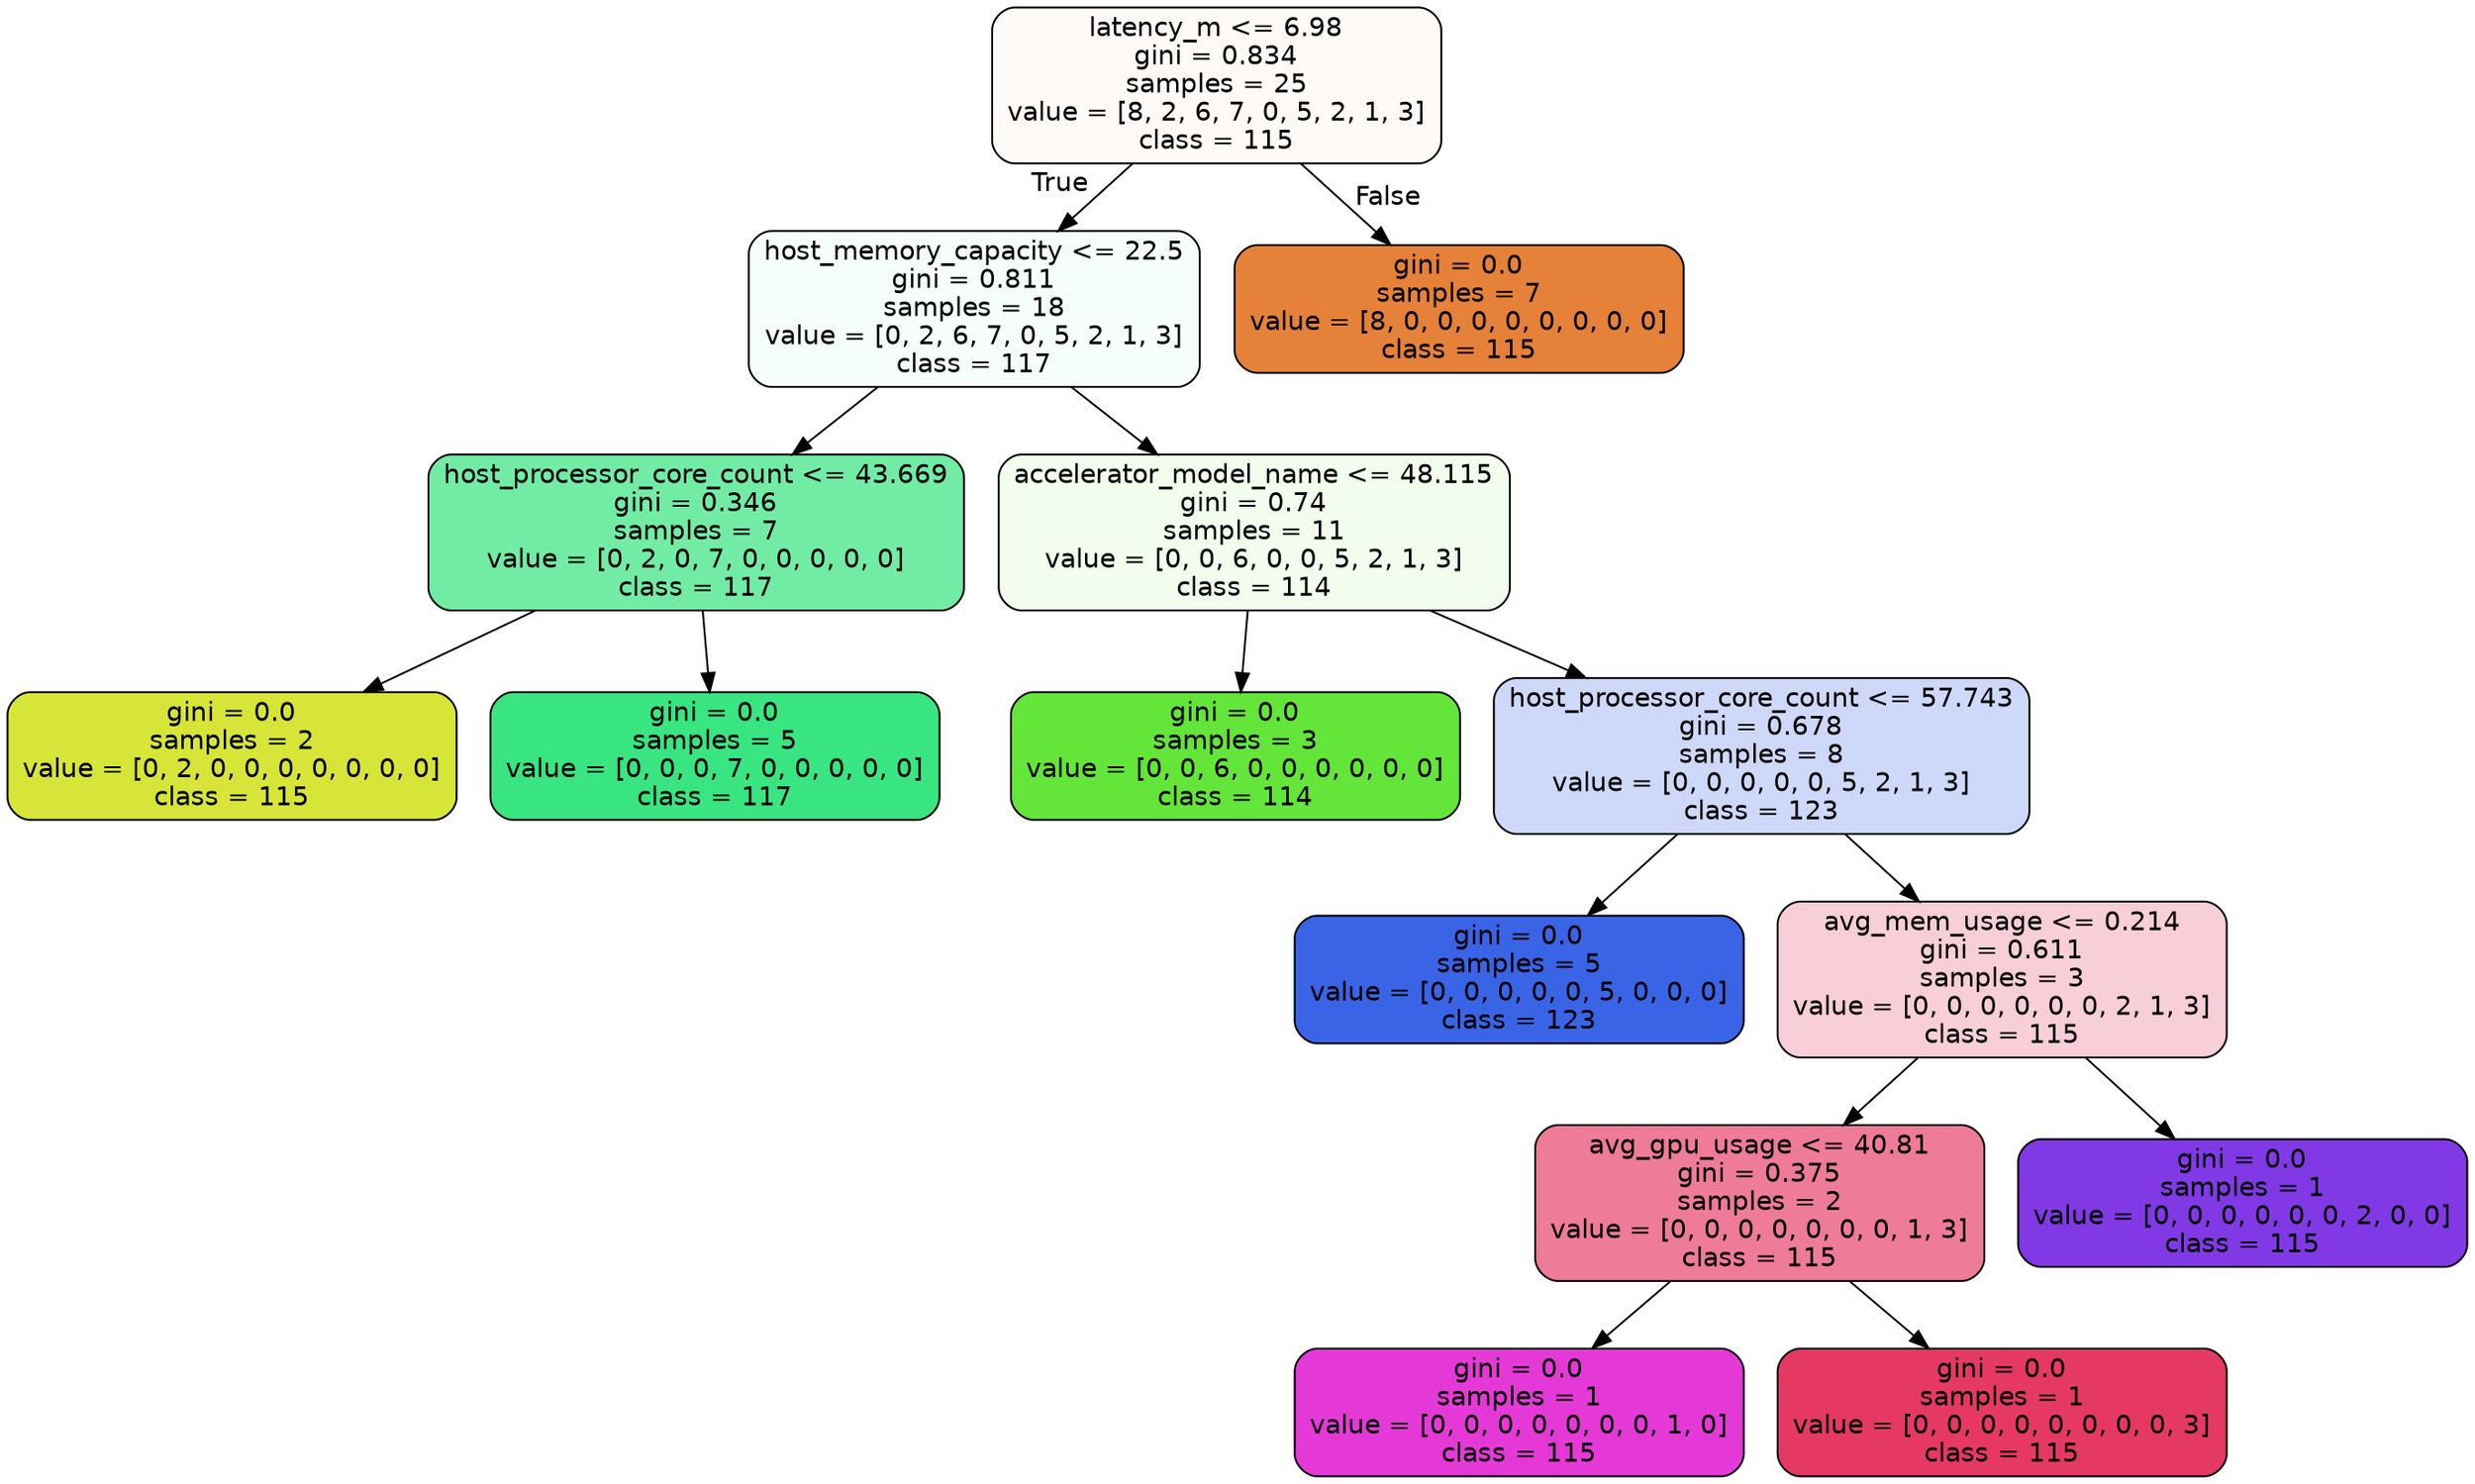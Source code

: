 digraph Tree {
node [shape=box, style="filled, rounded", color="black", fontname="helvetica"] ;
edge [fontname="helvetica"] ;
0 [label="latency_m <= 6.98\ngini = 0.834\nsamples = 25\nvalue = [8, 2, 6, 7, 0, 5, 2, 1, 3]\nclass = 115", fillcolor="#fefaf8"] ;
1 [label="host_memory_capacity <= 22.5\ngini = 0.811\nsamples = 18\nvalue = [0, 2, 6, 7, 0, 5, 2, 1, 3]\nclass = 117", fillcolor="#f5fef9"] ;
0 -> 1 [labeldistance=2.5, labelangle=45, headlabel="True"] ;
2 [label="host_processor_core_count <= 43.669\ngini = 0.346\nsamples = 7\nvalue = [0, 2, 0, 7, 0, 0, 0, 0, 0]\nclass = 117", fillcolor="#72eca5"] ;
1 -> 2 ;
3 [label="gini = 0.0\nsamples = 2\nvalue = [0, 2, 0, 0, 0, 0, 0, 0, 0]\nclass = 115", fillcolor="#d7e539"] ;
2 -> 3 ;
4 [label="gini = 0.0\nsamples = 5\nvalue = [0, 0, 0, 7, 0, 0, 0, 0, 0]\nclass = 117", fillcolor="#39e581"] ;
2 -> 4 ;
5 [label="accelerator_model_name <= 48.115\ngini = 0.74\nsamples = 11\nvalue = [0, 0, 6, 0, 0, 5, 2, 1, 3]\nclass = 114", fillcolor="#f2fdee"] ;
1 -> 5 ;
6 [label="gini = 0.0\nsamples = 3\nvalue = [0, 0, 6, 0, 0, 0, 0, 0, 0]\nclass = 114", fillcolor="#64e539"] ;
5 -> 6 ;
7 [label="host_processor_core_count <= 57.743\ngini = 0.678\nsamples = 8\nvalue = [0, 0, 0, 0, 0, 5, 2, 1, 3]\nclass = 123", fillcolor="#ced8f8"] ;
5 -> 7 ;
8 [label="gini = 0.0\nsamples = 5\nvalue = [0, 0, 0, 0, 0, 5, 0, 0, 0]\nclass = 123", fillcolor="#3964e5"] ;
7 -> 8 ;
9 [label="avg_mem_usage <= 0.214\ngini = 0.611\nsamples = 3\nvalue = [0, 0, 0, 0, 0, 0, 2, 1, 3]\nclass = 115", fillcolor="#f8ced8"] ;
7 -> 9 ;
10 [label="avg_gpu_usage <= 40.81\ngini = 0.375\nsamples = 2\nvalue = [0, 0, 0, 0, 0, 0, 0, 1, 3]\nclass = 115", fillcolor="#ee7b98"] ;
9 -> 10 ;
11 [label="gini = 0.0\nsamples = 1\nvalue = [0, 0, 0, 0, 0, 0, 0, 1, 0]\nclass = 115", fillcolor="#e539d7"] ;
10 -> 11 ;
12 [label="gini = 0.0\nsamples = 1\nvalue = [0, 0, 0, 0, 0, 0, 0, 0, 3]\nclass = 115", fillcolor="#e53964"] ;
10 -> 12 ;
13 [label="gini = 0.0\nsamples = 1\nvalue = [0, 0, 0, 0, 0, 0, 2, 0, 0]\nclass = 115", fillcolor="#8139e5"] ;
9 -> 13 ;
14 [label="gini = 0.0\nsamples = 7\nvalue = [8, 0, 0, 0, 0, 0, 0, 0, 0]\nclass = 115", fillcolor="#e58139"] ;
0 -> 14 [labeldistance=2.5, labelangle=-45, headlabel="False"] ;
}
